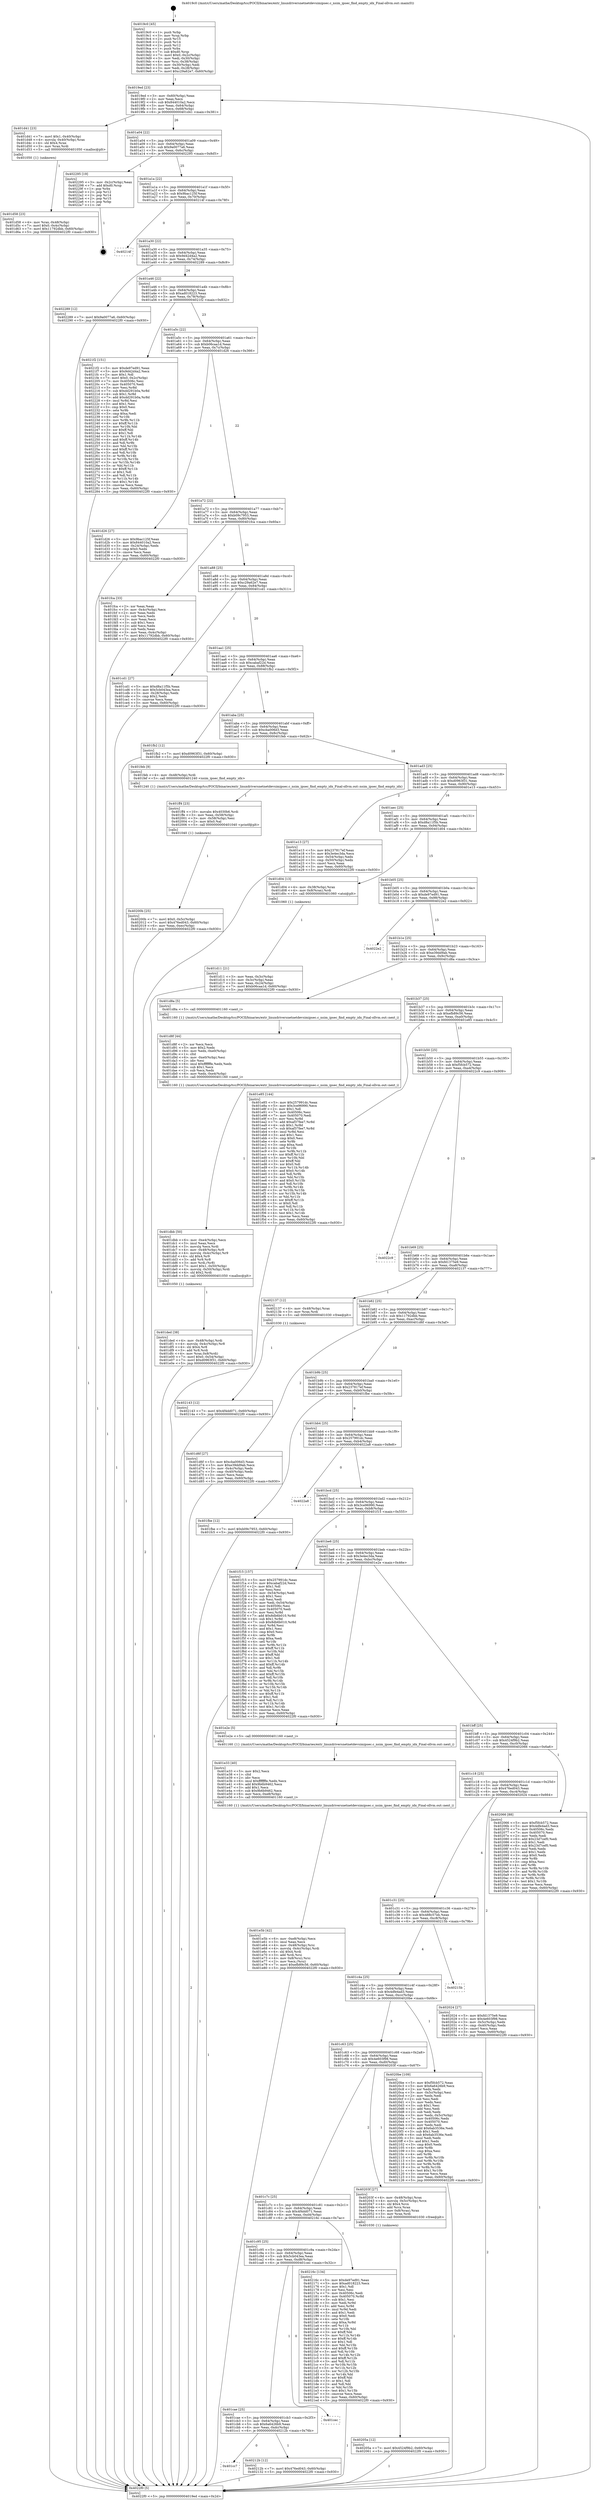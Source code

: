 digraph "0x4019c0" {
  label = "0x4019c0 (/mnt/c/Users/mathe/Desktop/tcc/POCII/binaries/extr_linuxdriversnetnetdevsimipsec.c_nsim_ipsec_find_empty_idx_Final-ollvm.out::main(0))"
  labelloc = "t"
  node[shape=record]

  Entry [label="",width=0.3,height=0.3,shape=circle,fillcolor=black,style=filled]
  "0x4019ed" [label="{
     0x4019ed [23]\l
     | [instrs]\l
     &nbsp;&nbsp;0x4019ed \<+3\>: mov -0x60(%rbp),%eax\l
     &nbsp;&nbsp;0x4019f0 \<+2\>: mov %eax,%ecx\l
     &nbsp;&nbsp;0x4019f2 \<+6\>: sub $0x844010a2,%ecx\l
     &nbsp;&nbsp;0x4019f8 \<+3\>: mov %eax,-0x64(%rbp)\l
     &nbsp;&nbsp;0x4019fb \<+3\>: mov %ecx,-0x68(%rbp)\l
     &nbsp;&nbsp;0x4019fe \<+6\>: je 0000000000401d41 \<main+0x381\>\l
  }"]
  "0x401d41" [label="{
     0x401d41 [23]\l
     | [instrs]\l
     &nbsp;&nbsp;0x401d41 \<+7\>: movl $0x1,-0x40(%rbp)\l
     &nbsp;&nbsp;0x401d48 \<+4\>: movslq -0x40(%rbp),%rax\l
     &nbsp;&nbsp;0x401d4c \<+4\>: shl $0x4,%rax\l
     &nbsp;&nbsp;0x401d50 \<+3\>: mov %rax,%rdi\l
     &nbsp;&nbsp;0x401d53 \<+5\>: call 0000000000401050 \<malloc@plt\>\l
     | [calls]\l
     &nbsp;&nbsp;0x401050 \{1\} (unknown)\l
  }"]
  "0x401a04" [label="{
     0x401a04 [22]\l
     | [instrs]\l
     &nbsp;&nbsp;0x401a04 \<+5\>: jmp 0000000000401a09 \<main+0x49\>\l
     &nbsp;&nbsp;0x401a09 \<+3\>: mov -0x64(%rbp),%eax\l
     &nbsp;&nbsp;0x401a0c \<+5\>: sub $0x9a0077a6,%eax\l
     &nbsp;&nbsp;0x401a11 \<+3\>: mov %eax,-0x6c(%rbp)\l
     &nbsp;&nbsp;0x401a14 \<+6\>: je 0000000000402295 \<main+0x8d5\>\l
  }"]
  Exit [label="",width=0.3,height=0.3,shape=circle,fillcolor=black,style=filled,peripheries=2]
  "0x402295" [label="{
     0x402295 [19]\l
     | [instrs]\l
     &nbsp;&nbsp;0x402295 \<+3\>: mov -0x2c(%rbp),%eax\l
     &nbsp;&nbsp;0x402298 \<+7\>: add $0xd0,%rsp\l
     &nbsp;&nbsp;0x40229f \<+1\>: pop %rbx\l
     &nbsp;&nbsp;0x4022a0 \<+2\>: pop %r12\l
     &nbsp;&nbsp;0x4022a2 \<+2\>: pop %r14\l
     &nbsp;&nbsp;0x4022a4 \<+2\>: pop %r15\l
     &nbsp;&nbsp;0x4022a6 \<+1\>: pop %rbp\l
     &nbsp;&nbsp;0x4022a7 \<+1\>: ret\l
  }"]
  "0x401a1a" [label="{
     0x401a1a [22]\l
     | [instrs]\l
     &nbsp;&nbsp;0x401a1a \<+5\>: jmp 0000000000401a1f \<main+0x5f\>\l
     &nbsp;&nbsp;0x401a1f \<+3\>: mov -0x64(%rbp),%eax\l
     &nbsp;&nbsp;0x401a22 \<+5\>: sub $0x9bac125f,%eax\l
     &nbsp;&nbsp;0x401a27 \<+3\>: mov %eax,-0x70(%rbp)\l
     &nbsp;&nbsp;0x401a2a \<+6\>: je 000000000040214f \<main+0x78f\>\l
  }"]
  "0x402143" [label="{
     0x402143 [12]\l
     | [instrs]\l
     &nbsp;&nbsp;0x402143 \<+7\>: movl $0x4f4dd071,-0x60(%rbp)\l
     &nbsp;&nbsp;0x40214a \<+5\>: jmp 00000000004022f0 \<main+0x930\>\l
  }"]
  "0x40214f" [label="{
     0x40214f\l
  }", style=dashed]
  "0x401a30" [label="{
     0x401a30 [22]\l
     | [instrs]\l
     &nbsp;&nbsp;0x401a30 \<+5\>: jmp 0000000000401a35 \<main+0x75\>\l
     &nbsp;&nbsp;0x401a35 \<+3\>: mov -0x64(%rbp),%eax\l
     &nbsp;&nbsp;0x401a38 \<+5\>: sub $0x9d42d4a2,%eax\l
     &nbsp;&nbsp;0x401a3d \<+3\>: mov %eax,-0x74(%rbp)\l
     &nbsp;&nbsp;0x401a40 \<+6\>: je 0000000000402289 \<main+0x8c9\>\l
  }"]
  "0x401cc7" [label="{
     0x401cc7\l
  }", style=dashed]
  "0x402289" [label="{
     0x402289 [12]\l
     | [instrs]\l
     &nbsp;&nbsp;0x402289 \<+7\>: movl $0x9a0077a6,-0x60(%rbp)\l
     &nbsp;&nbsp;0x402290 \<+5\>: jmp 00000000004022f0 \<main+0x930\>\l
  }"]
  "0x401a46" [label="{
     0x401a46 [22]\l
     | [instrs]\l
     &nbsp;&nbsp;0x401a46 \<+5\>: jmp 0000000000401a4b \<main+0x8b\>\l
     &nbsp;&nbsp;0x401a4b \<+3\>: mov -0x64(%rbp),%eax\l
     &nbsp;&nbsp;0x401a4e \<+5\>: sub $0xad018223,%eax\l
     &nbsp;&nbsp;0x401a53 \<+3\>: mov %eax,-0x78(%rbp)\l
     &nbsp;&nbsp;0x401a56 \<+6\>: je 00000000004021f2 \<main+0x832\>\l
  }"]
  "0x40212b" [label="{
     0x40212b [12]\l
     | [instrs]\l
     &nbsp;&nbsp;0x40212b \<+7\>: movl $0x476ed043,-0x60(%rbp)\l
     &nbsp;&nbsp;0x402132 \<+5\>: jmp 00000000004022f0 \<main+0x930\>\l
  }"]
  "0x4021f2" [label="{
     0x4021f2 [151]\l
     | [instrs]\l
     &nbsp;&nbsp;0x4021f2 \<+5\>: mov $0xde97ed91,%eax\l
     &nbsp;&nbsp;0x4021f7 \<+5\>: mov $0x9d42d4a2,%ecx\l
     &nbsp;&nbsp;0x4021fc \<+2\>: mov $0x1,%dl\l
     &nbsp;&nbsp;0x4021fe \<+7\>: movl $0x0,-0x2c(%rbp)\l
     &nbsp;&nbsp;0x402205 \<+7\>: mov 0x40506c,%esi\l
     &nbsp;&nbsp;0x40220c \<+7\>: mov 0x405070,%edi\l
     &nbsp;&nbsp;0x402213 \<+3\>: mov %esi,%r8d\l
     &nbsp;&nbsp;0x402216 \<+7\>: sub $0xdd291b0a,%r8d\l
     &nbsp;&nbsp;0x40221d \<+4\>: sub $0x1,%r8d\l
     &nbsp;&nbsp;0x402221 \<+7\>: add $0xdd291b0a,%r8d\l
     &nbsp;&nbsp;0x402228 \<+4\>: imul %r8d,%esi\l
     &nbsp;&nbsp;0x40222c \<+3\>: and $0x1,%esi\l
     &nbsp;&nbsp;0x40222f \<+3\>: cmp $0x0,%esi\l
     &nbsp;&nbsp;0x402232 \<+4\>: sete %r9b\l
     &nbsp;&nbsp;0x402236 \<+3\>: cmp $0xa,%edi\l
     &nbsp;&nbsp;0x402239 \<+4\>: setl %r10b\l
     &nbsp;&nbsp;0x40223d \<+3\>: mov %r9b,%r11b\l
     &nbsp;&nbsp;0x402240 \<+4\>: xor $0xff,%r11b\l
     &nbsp;&nbsp;0x402244 \<+3\>: mov %r10b,%bl\l
     &nbsp;&nbsp;0x402247 \<+3\>: xor $0xff,%bl\l
     &nbsp;&nbsp;0x40224a \<+3\>: xor $0x1,%dl\l
     &nbsp;&nbsp;0x40224d \<+3\>: mov %r11b,%r14b\l
     &nbsp;&nbsp;0x402250 \<+4\>: and $0xff,%r14b\l
     &nbsp;&nbsp;0x402254 \<+3\>: and %dl,%r9b\l
     &nbsp;&nbsp;0x402257 \<+3\>: mov %bl,%r15b\l
     &nbsp;&nbsp;0x40225a \<+4\>: and $0xff,%r15b\l
     &nbsp;&nbsp;0x40225e \<+3\>: and %dl,%r10b\l
     &nbsp;&nbsp;0x402261 \<+3\>: or %r9b,%r14b\l
     &nbsp;&nbsp;0x402264 \<+3\>: or %r10b,%r15b\l
     &nbsp;&nbsp;0x402267 \<+3\>: xor %r15b,%r14b\l
     &nbsp;&nbsp;0x40226a \<+3\>: or %bl,%r11b\l
     &nbsp;&nbsp;0x40226d \<+4\>: xor $0xff,%r11b\l
     &nbsp;&nbsp;0x402271 \<+3\>: or $0x1,%dl\l
     &nbsp;&nbsp;0x402274 \<+3\>: and %dl,%r11b\l
     &nbsp;&nbsp;0x402277 \<+3\>: or %r11b,%r14b\l
     &nbsp;&nbsp;0x40227a \<+4\>: test $0x1,%r14b\l
     &nbsp;&nbsp;0x40227e \<+3\>: cmovne %ecx,%eax\l
     &nbsp;&nbsp;0x402281 \<+3\>: mov %eax,-0x60(%rbp)\l
     &nbsp;&nbsp;0x402284 \<+5\>: jmp 00000000004022f0 \<main+0x930\>\l
  }"]
  "0x401a5c" [label="{
     0x401a5c [22]\l
     | [instrs]\l
     &nbsp;&nbsp;0x401a5c \<+5\>: jmp 0000000000401a61 \<main+0xa1\>\l
     &nbsp;&nbsp;0x401a61 \<+3\>: mov -0x64(%rbp),%eax\l
     &nbsp;&nbsp;0x401a64 \<+5\>: sub $0xb06caa1d,%eax\l
     &nbsp;&nbsp;0x401a69 \<+3\>: mov %eax,-0x7c(%rbp)\l
     &nbsp;&nbsp;0x401a6c \<+6\>: je 0000000000401d26 \<main+0x366\>\l
  }"]
  "0x401cae" [label="{
     0x401cae [25]\l
     | [instrs]\l
     &nbsp;&nbsp;0x401cae \<+5\>: jmp 0000000000401cb3 \<main+0x2f3\>\l
     &nbsp;&nbsp;0x401cb3 \<+3\>: mov -0x64(%rbp),%eax\l
     &nbsp;&nbsp;0x401cb6 \<+5\>: sub $0x6a6426b9,%eax\l
     &nbsp;&nbsp;0x401cbb \<+6\>: mov %eax,-0xdc(%rbp)\l
     &nbsp;&nbsp;0x401cc1 \<+6\>: je 000000000040212b \<main+0x76b\>\l
  }"]
  "0x401d26" [label="{
     0x401d26 [27]\l
     | [instrs]\l
     &nbsp;&nbsp;0x401d26 \<+5\>: mov $0x9bac125f,%eax\l
     &nbsp;&nbsp;0x401d2b \<+5\>: mov $0x844010a2,%ecx\l
     &nbsp;&nbsp;0x401d30 \<+3\>: mov -0x24(%rbp),%edx\l
     &nbsp;&nbsp;0x401d33 \<+3\>: cmp $0x0,%edx\l
     &nbsp;&nbsp;0x401d36 \<+3\>: cmove %ecx,%eax\l
     &nbsp;&nbsp;0x401d39 \<+3\>: mov %eax,-0x60(%rbp)\l
     &nbsp;&nbsp;0x401d3c \<+5\>: jmp 00000000004022f0 \<main+0x930\>\l
  }"]
  "0x401a72" [label="{
     0x401a72 [22]\l
     | [instrs]\l
     &nbsp;&nbsp;0x401a72 \<+5\>: jmp 0000000000401a77 \<main+0xb7\>\l
     &nbsp;&nbsp;0x401a77 \<+3\>: mov -0x64(%rbp),%eax\l
     &nbsp;&nbsp;0x401a7a \<+5\>: sub $0xb09c7953,%eax\l
     &nbsp;&nbsp;0x401a7f \<+3\>: mov %eax,-0x80(%rbp)\l
     &nbsp;&nbsp;0x401a82 \<+6\>: je 0000000000401fca \<main+0x60a\>\l
  }"]
  "0x401cec" [label="{
     0x401cec\l
  }", style=dashed]
  "0x401fca" [label="{
     0x401fca [33]\l
     | [instrs]\l
     &nbsp;&nbsp;0x401fca \<+2\>: xor %eax,%eax\l
     &nbsp;&nbsp;0x401fcc \<+3\>: mov -0x4c(%rbp),%ecx\l
     &nbsp;&nbsp;0x401fcf \<+2\>: mov %eax,%edx\l
     &nbsp;&nbsp;0x401fd1 \<+2\>: sub %ecx,%edx\l
     &nbsp;&nbsp;0x401fd3 \<+2\>: mov %eax,%ecx\l
     &nbsp;&nbsp;0x401fd5 \<+3\>: sub $0x1,%ecx\l
     &nbsp;&nbsp;0x401fd8 \<+2\>: add %ecx,%edx\l
     &nbsp;&nbsp;0x401fda \<+2\>: sub %edx,%eax\l
     &nbsp;&nbsp;0x401fdc \<+3\>: mov %eax,-0x4c(%rbp)\l
     &nbsp;&nbsp;0x401fdf \<+7\>: movl $0x11792dbb,-0x60(%rbp)\l
     &nbsp;&nbsp;0x401fe6 \<+5\>: jmp 00000000004022f0 \<main+0x930\>\l
  }"]
  "0x401a88" [label="{
     0x401a88 [25]\l
     | [instrs]\l
     &nbsp;&nbsp;0x401a88 \<+5\>: jmp 0000000000401a8d \<main+0xcd\>\l
     &nbsp;&nbsp;0x401a8d \<+3\>: mov -0x64(%rbp),%eax\l
     &nbsp;&nbsp;0x401a90 \<+5\>: sub $0xc29a62e7,%eax\l
     &nbsp;&nbsp;0x401a95 \<+6\>: mov %eax,-0x84(%rbp)\l
     &nbsp;&nbsp;0x401a9b \<+6\>: je 0000000000401cd1 \<main+0x311\>\l
  }"]
  "0x401c95" [label="{
     0x401c95 [25]\l
     | [instrs]\l
     &nbsp;&nbsp;0x401c95 \<+5\>: jmp 0000000000401c9a \<main+0x2da\>\l
     &nbsp;&nbsp;0x401c9a \<+3\>: mov -0x64(%rbp),%eax\l
     &nbsp;&nbsp;0x401c9d \<+5\>: sub $0x5cb043ea,%eax\l
     &nbsp;&nbsp;0x401ca2 \<+6\>: mov %eax,-0xd8(%rbp)\l
     &nbsp;&nbsp;0x401ca8 \<+6\>: je 0000000000401cec \<main+0x32c\>\l
  }"]
  "0x401cd1" [label="{
     0x401cd1 [27]\l
     | [instrs]\l
     &nbsp;&nbsp;0x401cd1 \<+5\>: mov $0xd8a11f5b,%eax\l
     &nbsp;&nbsp;0x401cd6 \<+5\>: mov $0x5cb043ea,%ecx\l
     &nbsp;&nbsp;0x401cdb \<+3\>: mov -0x28(%rbp),%edx\l
     &nbsp;&nbsp;0x401cde \<+3\>: cmp $0x2,%edx\l
     &nbsp;&nbsp;0x401ce1 \<+3\>: cmovne %ecx,%eax\l
     &nbsp;&nbsp;0x401ce4 \<+3\>: mov %eax,-0x60(%rbp)\l
     &nbsp;&nbsp;0x401ce7 \<+5\>: jmp 00000000004022f0 \<main+0x930\>\l
  }"]
  "0x401aa1" [label="{
     0x401aa1 [25]\l
     | [instrs]\l
     &nbsp;&nbsp;0x401aa1 \<+5\>: jmp 0000000000401aa6 \<main+0xe6\>\l
     &nbsp;&nbsp;0x401aa6 \<+3\>: mov -0x64(%rbp),%eax\l
     &nbsp;&nbsp;0x401aa9 \<+5\>: sub $0xcabaf22d,%eax\l
     &nbsp;&nbsp;0x401aae \<+6\>: mov %eax,-0x88(%rbp)\l
     &nbsp;&nbsp;0x401ab4 \<+6\>: je 0000000000401fb2 \<main+0x5f2\>\l
  }"]
  "0x4022f0" [label="{
     0x4022f0 [5]\l
     | [instrs]\l
     &nbsp;&nbsp;0x4022f0 \<+5\>: jmp 00000000004019ed \<main+0x2d\>\l
  }"]
  "0x4019c0" [label="{
     0x4019c0 [45]\l
     | [instrs]\l
     &nbsp;&nbsp;0x4019c0 \<+1\>: push %rbp\l
     &nbsp;&nbsp;0x4019c1 \<+3\>: mov %rsp,%rbp\l
     &nbsp;&nbsp;0x4019c4 \<+2\>: push %r15\l
     &nbsp;&nbsp;0x4019c6 \<+2\>: push %r14\l
     &nbsp;&nbsp;0x4019c8 \<+2\>: push %r12\l
     &nbsp;&nbsp;0x4019ca \<+1\>: push %rbx\l
     &nbsp;&nbsp;0x4019cb \<+7\>: sub $0xd0,%rsp\l
     &nbsp;&nbsp;0x4019d2 \<+7\>: movl $0x0,-0x2c(%rbp)\l
     &nbsp;&nbsp;0x4019d9 \<+3\>: mov %edi,-0x30(%rbp)\l
     &nbsp;&nbsp;0x4019dc \<+4\>: mov %rsi,-0x38(%rbp)\l
     &nbsp;&nbsp;0x4019e0 \<+3\>: mov -0x30(%rbp),%edi\l
     &nbsp;&nbsp;0x4019e3 \<+3\>: mov %edi,-0x28(%rbp)\l
     &nbsp;&nbsp;0x4019e6 \<+7\>: movl $0xc29a62e7,-0x60(%rbp)\l
  }"]
  "0x40216c" [label="{
     0x40216c [134]\l
     | [instrs]\l
     &nbsp;&nbsp;0x40216c \<+5\>: mov $0xde97ed91,%eax\l
     &nbsp;&nbsp;0x402171 \<+5\>: mov $0xad018223,%ecx\l
     &nbsp;&nbsp;0x402176 \<+2\>: mov $0x1,%dl\l
     &nbsp;&nbsp;0x402178 \<+2\>: xor %esi,%esi\l
     &nbsp;&nbsp;0x40217a \<+7\>: mov 0x40506c,%edi\l
     &nbsp;&nbsp;0x402181 \<+8\>: mov 0x405070,%r8d\l
     &nbsp;&nbsp;0x402189 \<+3\>: sub $0x1,%esi\l
     &nbsp;&nbsp;0x40218c \<+3\>: mov %edi,%r9d\l
     &nbsp;&nbsp;0x40218f \<+3\>: add %esi,%r9d\l
     &nbsp;&nbsp;0x402192 \<+4\>: imul %r9d,%edi\l
     &nbsp;&nbsp;0x402196 \<+3\>: and $0x1,%edi\l
     &nbsp;&nbsp;0x402199 \<+3\>: cmp $0x0,%edi\l
     &nbsp;&nbsp;0x40219c \<+4\>: sete %r10b\l
     &nbsp;&nbsp;0x4021a0 \<+4\>: cmp $0xa,%r8d\l
     &nbsp;&nbsp;0x4021a4 \<+4\>: setl %r11b\l
     &nbsp;&nbsp;0x4021a8 \<+3\>: mov %r10b,%bl\l
     &nbsp;&nbsp;0x4021ab \<+3\>: xor $0xff,%bl\l
     &nbsp;&nbsp;0x4021ae \<+3\>: mov %r11b,%r14b\l
     &nbsp;&nbsp;0x4021b1 \<+4\>: xor $0xff,%r14b\l
     &nbsp;&nbsp;0x4021b5 \<+3\>: xor $0x1,%dl\l
     &nbsp;&nbsp;0x4021b8 \<+3\>: mov %bl,%r15b\l
     &nbsp;&nbsp;0x4021bb \<+4\>: and $0xff,%r15b\l
     &nbsp;&nbsp;0x4021bf \<+3\>: and %dl,%r10b\l
     &nbsp;&nbsp;0x4021c2 \<+3\>: mov %r14b,%r12b\l
     &nbsp;&nbsp;0x4021c5 \<+4\>: and $0xff,%r12b\l
     &nbsp;&nbsp;0x4021c9 \<+3\>: and %dl,%r11b\l
     &nbsp;&nbsp;0x4021cc \<+3\>: or %r10b,%r15b\l
     &nbsp;&nbsp;0x4021cf \<+3\>: or %r11b,%r12b\l
     &nbsp;&nbsp;0x4021d2 \<+3\>: xor %r12b,%r15b\l
     &nbsp;&nbsp;0x4021d5 \<+3\>: or %r14b,%bl\l
     &nbsp;&nbsp;0x4021d8 \<+3\>: xor $0xff,%bl\l
     &nbsp;&nbsp;0x4021db \<+3\>: or $0x1,%dl\l
     &nbsp;&nbsp;0x4021de \<+2\>: and %dl,%bl\l
     &nbsp;&nbsp;0x4021e0 \<+3\>: or %bl,%r15b\l
     &nbsp;&nbsp;0x4021e3 \<+4\>: test $0x1,%r15b\l
     &nbsp;&nbsp;0x4021e7 \<+3\>: cmovne %ecx,%eax\l
     &nbsp;&nbsp;0x4021ea \<+3\>: mov %eax,-0x60(%rbp)\l
     &nbsp;&nbsp;0x4021ed \<+5\>: jmp 00000000004022f0 \<main+0x930\>\l
  }"]
  "0x401fb2" [label="{
     0x401fb2 [12]\l
     | [instrs]\l
     &nbsp;&nbsp;0x401fb2 \<+7\>: movl $0xd0963f31,-0x60(%rbp)\l
     &nbsp;&nbsp;0x401fb9 \<+5\>: jmp 00000000004022f0 \<main+0x930\>\l
  }"]
  "0x401aba" [label="{
     0x401aba [25]\l
     | [instrs]\l
     &nbsp;&nbsp;0x401aba \<+5\>: jmp 0000000000401abf \<main+0xff\>\l
     &nbsp;&nbsp;0x401abf \<+3\>: mov -0x64(%rbp),%eax\l
     &nbsp;&nbsp;0x401ac2 \<+5\>: sub $0xcba006d3,%eax\l
     &nbsp;&nbsp;0x401ac7 \<+6\>: mov %eax,-0x8c(%rbp)\l
     &nbsp;&nbsp;0x401acd \<+6\>: je 0000000000401feb \<main+0x62b\>\l
  }"]
  "0x40205a" [label="{
     0x40205a [12]\l
     | [instrs]\l
     &nbsp;&nbsp;0x40205a \<+7\>: movl $0x4524f9b2,-0x60(%rbp)\l
     &nbsp;&nbsp;0x402061 \<+5\>: jmp 00000000004022f0 \<main+0x930\>\l
  }"]
  "0x401feb" [label="{
     0x401feb [9]\l
     | [instrs]\l
     &nbsp;&nbsp;0x401feb \<+4\>: mov -0x48(%rbp),%rdi\l
     &nbsp;&nbsp;0x401fef \<+5\>: call 0000000000401240 \<nsim_ipsec_find_empty_idx\>\l
     | [calls]\l
     &nbsp;&nbsp;0x401240 \{1\} (/mnt/c/Users/mathe/Desktop/tcc/POCII/binaries/extr_linuxdriversnetnetdevsimipsec.c_nsim_ipsec_find_empty_idx_Final-ollvm.out::nsim_ipsec_find_empty_idx)\l
  }"]
  "0x401ad3" [label="{
     0x401ad3 [25]\l
     | [instrs]\l
     &nbsp;&nbsp;0x401ad3 \<+5\>: jmp 0000000000401ad8 \<main+0x118\>\l
     &nbsp;&nbsp;0x401ad8 \<+3\>: mov -0x64(%rbp),%eax\l
     &nbsp;&nbsp;0x401adb \<+5\>: sub $0xd0963f31,%eax\l
     &nbsp;&nbsp;0x401ae0 \<+6\>: mov %eax,-0x90(%rbp)\l
     &nbsp;&nbsp;0x401ae6 \<+6\>: je 0000000000401e13 \<main+0x453\>\l
  }"]
  "0x401c7c" [label="{
     0x401c7c [25]\l
     | [instrs]\l
     &nbsp;&nbsp;0x401c7c \<+5\>: jmp 0000000000401c81 \<main+0x2c1\>\l
     &nbsp;&nbsp;0x401c81 \<+3\>: mov -0x64(%rbp),%eax\l
     &nbsp;&nbsp;0x401c84 \<+5\>: sub $0x4f4dd071,%eax\l
     &nbsp;&nbsp;0x401c89 \<+6\>: mov %eax,-0xd4(%rbp)\l
     &nbsp;&nbsp;0x401c8f \<+6\>: je 000000000040216c \<main+0x7ac\>\l
  }"]
  "0x401e13" [label="{
     0x401e13 [27]\l
     | [instrs]\l
     &nbsp;&nbsp;0x401e13 \<+5\>: mov $0x237817ef,%eax\l
     &nbsp;&nbsp;0x401e18 \<+5\>: mov $0x3e4ec3da,%ecx\l
     &nbsp;&nbsp;0x401e1d \<+3\>: mov -0x54(%rbp),%edx\l
     &nbsp;&nbsp;0x401e20 \<+3\>: cmp -0x50(%rbp),%edx\l
     &nbsp;&nbsp;0x401e23 \<+3\>: cmovl %ecx,%eax\l
     &nbsp;&nbsp;0x401e26 \<+3\>: mov %eax,-0x60(%rbp)\l
     &nbsp;&nbsp;0x401e29 \<+5\>: jmp 00000000004022f0 \<main+0x930\>\l
  }"]
  "0x401aec" [label="{
     0x401aec [25]\l
     | [instrs]\l
     &nbsp;&nbsp;0x401aec \<+5\>: jmp 0000000000401af1 \<main+0x131\>\l
     &nbsp;&nbsp;0x401af1 \<+3\>: mov -0x64(%rbp),%eax\l
     &nbsp;&nbsp;0x401af4 \<+5\>: sub $0xd8a11f5b,%eax\l
     &nbsp;&nbsp;0x401af9 \<+6\>: mov %eax,-0x94(%rbp)\l
     &nbsp;&nbsp;0x401aff \<+6\>: je 0000000000401d04 \<main+0x344\>\l
  }"]
  "0x40203f" [label="{
     0x40203f [27]\l
     | [instrs]\l
     &nbsp;&nbsp;0x40203f \<+4\>: mov -0x48(%rbp),%rax\l
     &nbsp;&nbsp;0x402043 \<+4\>: movslq -0x5c(%rbp),%rcx\l
     &nbsp;&nbsp;0x402047 \<+4\>: shl $0x4,%rcx\l
     &nbsp;&nbsp;0x40204b \<+3\>: add %rcx,%rax\l
     &nbsp;&nbsp;0x40204e \<+4\>: mov 0x8(%rax),%rax\l
     &nbsp;&nbsp;0x402052 \<+3\>: mov %rax,%rdi\l
     &nbsp;&nbsp;0x402055 \<+5\>: call 0000000000401030 \<free@plt\>\l
     | [calls]\l
     &nbsp;&nbsp;0x401030 \{1\} (unknown)\l
  }"]
  "0x401d04" [label="{
     0x401d04 [13]\l
     | [instrs]\l
     &nbsp;&nbsp;0x401d04 \<+4\>: mov -0x38(%rbp),%rax\l
     &nbsp;&nbsp;0x401d08 \<+4\>: mov 0x8(%rax),%rdi\l
     &nbsp;&nbsp;0x401d0c \<+5\>: call 0000000000401060 \<atoi@plt\>\l
     | [calls]\l
     &nbsp;&nbsp;0x401060 \{1\} (unknown)\l
  }"]
  "0x401b05" [label="{
     0x401b05 [25]\l
     | [instrs]\l
     &nbsp;&nbsp;0x401b05 \<+5\>: jmp 0000000000401b0a \<main+0x14a\>\l
     &nbsp;&nbsp;0x401b0a \<+3\>: mov -0x64(%rbp),%eax\l
     &nbsp;&nbsp;0x401b0d \<+5\>: sub $0xde97ed91,%eax\l
     &nbsp;&nbsp;0x401b12 \<+6\>: mov %eax,-0x98(%rbp)\l
     &nbsp;&nbsp;0x401b18 \<+6\>: je 00000000004022e2 \<main+0x922\>\l
  }"]
  "0x401d11" [label="{
     0x401d11 [21]\l
     | [instrs]\l
     &nbsp;&nbsp;0x401d11 \<+3\>: mov %eax,-0x3c(%rbp)\l
     &nbsp;&nbsp;0x401d14 \<+3\>: mov -0x3c(%rbp),%eax\l
     &nbsp;&nbsp;0x401d17 \<+3\>: mov %eax,-0x24(%rbp)\l
     &nbsp;&nbsp;0x401d1a \<+7\>: movl $0xb06caa1d,-0x60(%rbp)\l
     &nbsp;&nbsp;0x401d21 \<+5\>: jmp 00000000004022f0 \<main+0x930\>\l
  }"]
  "0x401d58" [label="{
     0x401d58 [23]\l
     | [instrs]\l
     &nbsp;&nbsp;0x401d58 \<+4\>: mov %rax,-0x48(%rbp)\l
     &nbsp;&nbsp;0x401d5c \<+7\>: movl $0x0,-0x4c(%rbp)\l
     &nbsp;&nbsp;0x401d63 \<+7\>: movl $0x11792dbb,-0x60(%rbp)\l
     &nbsp;&nbsp;0x401d6a \<+5\>: jmp 00000000004022f0 \<main+0x930\>\l
  }"]
  "0x401c63" [label="{
     0x401c63 [25]\l
     | [instrs]\l
     &nbsp;&nbsp;0x401c63 \<+5\>: jmp 0000000000401c68 \<main+0x2a8\>\l
     &nbsp;&nbsp;0x401c68 \<+3\>: mov -0x64(%rbp),%eax\l
     &nbsp;&nbsp;0x401c6b \<+5\>: sub $0x4e603f98,%eax\l
     &nbsp;&nbsp;0x401c70 \<+6\>: mov %eax,-0xd0(%rbp)\l
     &nbsp;&nbsp;0x401c76 \<+6\>: je 000000000040203f \<main+0x67f\>\l
  }"]
  "0x4022e2" [label="{
     0x4022e2\l
  }", style=dashed]
  "0x401b1e" [label="{
     0x401b1e [25]\l
     | [instrs]\l
     &nbsp;&nbsp;0x401b1e \<+5\>: jmp 0000000000401b23 \<main+0x163\>\l
     &nbsp;&nbsp;0x401b23 \<+3\>: mov -0x64(%rbp),%eax\l
     &nbsp;&nbsp;0x401b26 \<+5\>: sub $0xe39dd9ab,%eax\l
     &nbsp;&nbsp;0x401b2b \<+6\>: mov %eax,-0x9c(%rbp)\l
     &nbsp;&nbsp;0x401b31 \<+6\>: je 0000000000401d8a \<main+0x3ca\>\l
  }"]
  "0x4020be" [label="{
     0x4020be [109]\l
     | [instrs]\l
     &nbsp;&nbsp;0x4020be \<+5\>: mov $0xf5fcb572,%eax\l
     &nbsp;&nbsp;0x4020c3 \<+5\>: mov $0x6a6426b9,%ecx\l
     &nbsp;&nbsp;0x4020c8 \<+2\>: xor %edx,%edx\l
     &nbsp;&nbsp;0x4020ca \<+3\>: mov -0x5c(%rbp),%esi\l
     &nbsp;&nbsp;0x4020cd \<+2\>: mov %edx,%edi\l
     &nbsp;&nbsp;0x4020cf \<+2\>: sub %esi,%edi\l
     &nbsp;&nbsp;0x4020d1 \<+2\>: mov %edx,%esi\l
     &nbsp;&nbsp;0x4020d3 \<+3\>: sub $0x1,%esi\l
     &nbsp;&nbsp;0x4020d6 \<+2\>: add %esi,%edi\l
     &nbsp;&nbsp;0x4020d8 \<+2\>: sub %edi,%edx\l
     &nbsp;&nbsp;0x4020da \<+3\>: mov %edx,-0x5c(%rbp)\l
     &nbsp;&nbsp;0x4020dd \<+7\>: mov 0x40506c,%edx\l
     &nbsp;&nbsp;0x4020e4 \<+7\>: mov 0x405070,%esi\l
     &nbsp;&nbsp;0x4020eb \<+2\>: mov %edx,%edi\l
     &nbsp;&nbsp;0x4020ed \<+6\>: add $0x6ab3536e,%edi\l
     &nbsp;&nbsp;0x4020f3 \<+3\>: sub $0x1,%edi\l
     &nbsp;&nbsp;0x4020f6 \<+6\>: sub $0x6ab3536e,%edi\l
     &nbsp;&nbsp;0x4020fc \<+3\>: imul %edi,%edx\l
     &nbsp;&nbsp;0x4020ff \<+3\>: and $0x1,%edx\l
     &nbsp;&nbsp;0x402102 \<+3\>: cmp $0x0,%edx\l
     &nbsp;&nbsp;0x402105 \<+4\>: sete %r8b\l
     &nbsp;&nbsp;0x402109 \<+3\>: cmp $0xa,%esi\l
     &nbsp;&nbsp;0x40210c \<+4\>: setl %r9b\l
     &nbsp;&nbsp;0x402110 \<+3\>: mov %r8b,%r10b\l
     &nbsp;&nbsp;0x402113 \<+3\>: and %r9b,%r10b\l
     &nbsp;&nbsp;0x402116 \<+3\>: xor %r9b,%r8b\l
     &nbsp;&nbsp;0x402119 \<+3\>: or %r8b,%r10b\l
     &nbsp;&nbsp;0x40211c \<+4\>: test $0x1,%r10b\l
     &nbsp;&nbsp;0x402120 \<+3\>: cmovne %ecx,%eax\l
     &nbsp;&nbsp;0x402123 \<+3\>: mov %eax,-0x60(%rbp)\l
     &nbsp;&nbsp;0x402126 \<+5\>: jmp 00000000004022f0 \<main+0x930\>\l
  }"]
  "0x401d8a" [label="{
     0x401d8a [5]\l
     | [instrs]\l
     &nbsp;&nbsp;0x401d8a \<+5\>: call 0000000000401160 \<next_i\>\l
     | [calls]\l
     &nbsp;&nbsp;0x401160 \{1\} (/mnt/c/Users/mathe/Desktop/tcc/POCII/binaries/extr_linuxdriversnetnetdevsimipsec.c_nsim_ipsec_find_empty_idx_Final-ollvm.out::next_i)\l
  }"]
  "0x401b37" [label="{
     0x401b37 [25]\l
     | [instrs]\l
     &nbsp;&nbsp;0x401b37 \<+5\>: jmp 0000000000401b3c \<main+0x17c\>\l
     &nbsp;&nbsp;0x401b3c \<+3\>: mov -0x64(%rbp),%eax\l
     &nbsp;&nbsp;0x401b3f \<+5\>: sub $0xefb89c56,%eax\l
     &nbsp;&nbsp;0x401b44 \<+6\>: mov %eax,-0xa0(%rbp)\l
     &nbsp;&nbsp;0x401b4a \<+6\>: je 0000000000401e85 \<main+0x4c5\>\l
  }"]
  "0x401c4a" [label="{
     0x401c4a [25]\l
     | [instrs]\l
     &nbsp;&nbsp;0x401c4a \<+5\>: jmp 0000000000401c4f \<main+0x28f\>\l
     &nbsp;&nbsp;0x401c4f \<+3\>: mov -0x64(%rbp),%eax\l
     &nbsp;&nbsp;0x401c52 \<+5\>: sub $0x4dfe4ad3,%eax\l
     &nbsp;&nbsp;0x401c57 \<+6\>: mov %eax,-0xcc(%rbp)\l
     &nbsp;&nbsp;0x401c5d \<+6\>: je 00000000004020be \<main+0x6fe\>\l
  }"]
  "0x401e85" [label="{
     0x401e85 [144]\l
     | [instrs]\l
     &nbsp;&nbsp;0x401e85 \<+5\>: mov $0x257991dc,%eax\l
     &nbsp;&nbsp;0x401e8a \<+5\>: mov $0x3ce96990,%ecx\l
     &nbsp;&nbsp;0x401e8f \<+2\>: mov $0x1,%dl\l
     &nbsp;&nbsp;0x401e91 \<+7\>: mov 0x40506c,%esi\l
     &nbsp;&nbsp;0x401e98 \<+7\>: mov 0x405070,%edi\l
     &nbsp;&nbsp;0x401e9f \<+3\>: mov %esi,%r8d\l
     &nbsp;&nbsp;0x401ea2 \<+7\>: add $0xaf37fee7,%r8d\l
     &nbsp;&nbsp;0x401ea9 \<+4\>: sub $0x1,%r8d\l
     &nbsp;&nbsp;0x401ead \<+7\>: sub $0xaf37fee7,%r8d\l
     &nbsp;&nbsp;0x401eb4 \<+4\>: imul %r8d,%esi\l
     &nbsp;&nbsp;0x401eb8 \<+3\>: and $0x1,%esi\l
     &nbsp;&nbsp;0x401ebb \<+3\>: cmp $0x0,%esi\l
     &nbsp;&nbsp;0x401ebe \<+4\>: sete %r9b\l
     &nbsp;&nbsp;0x401ec2 \<+3\>: cmp $0xa,%edi\l
     &nbsp;&nbsp;0x401ec5 \<+4\>: setl %r10b\l
     &nbsp;&nbsp;0x401ec9 \<+3\>: mov %r9b,%r11b\l
     &nbsp;&nbsp;0x401ecc \<+4\>: xor $0xff,%r11b\l
     &nbsp;&nbsp;0x401ed0 \<+3\>: mov %r10b,%bl\l
     &nbsp;&nbsp;0x401ed3 \<+3\>: xor $0xff,%bl\l
     &nbsp;&nbsp;0x401ed6 \<+3\>: xor $0x0,%dl\l
     &nbsp;&nbsp;0x401ed9 \<+3\>: mov %r11b,%r14b\l
     &nbsp;&nbsp;0x401edc \<+4\>: and $0x0,%r14b\l
     &nbsp;&nbsp;0x401ee0 \<+3\>: and %dl,%r9b\l
     &nbsp;&nbsp;0x401ee3 \<+3\>: mov %bl,%r15b\l
     &nbsp;&nbsp;0x401ee6 \<+4\>: and $0x0,%r15b\l
     &nbsp;&nbsp;0x401eea \<+3\>: and %dl,%r10b\l
     &nbsp;&nbsp;0x401eed \<+3\>: or %r9b,%r14b\l
     &nbsp;&nbsp;0x401ef0 \<+3\>: or %r10b,%r15b\l
     &nbsp;&nbsp;0x401ef3 \<+3\>: xor %r15b,%r14b\l
     &nbsp;&nbsp;0x401ef6 \<+3\>: or %bl,%r11b\l
     &nbsp;&nbsp;0x401ef9 \<+4\>: xor $0xff,%r11b\l
     &nbsp;&nbsp;0x401efd \<+3\>: or $0x0,%dl\l
     &nbsp;&nbsp;0x401f00 \<+3\>: and %dl,%r11b\l
     &nbsp;&nbsp;0x401f03 \<+3\>: or %r11b,%r14b\l
     &nbsp;&nbsp;0x401f06 \<+4\>: test $0x1,%r14b\l
     &nbsp;&nbsp;0x401f0a \<+3\>: cmovne %ecx,%eax\l
     &nbsp;&nbsp;0x401f0d \<+3\>: mov %eax,-0x60(%rbp)\l
     &nbsp;&nbsp;0x401f10 \<+5\>: jmp 00000000004022f0 \<main+0x930\>\l
  }"]
  "0x401b50" [label="{
     0x401b50 [25]\l
     | [instrs]\l
     &nbsp;&nbsp;0x401b50 \<+5\>: jmp 0000000000401b55 \<main+0x195\>\l
     &nbsp;&nbsp;0x401b55 \<+3\>: mov -0x64(%rbp),%eax\l
     &nbsp;&nbsp;0x401b58 \<+5\>: sub $0xf5fcb572,%eax\l
     &nbsp;&nbsp;0x401b5d \<+6\>: mov %eax,-0xa4(%rbp)\l
     &nbsp;&nbsp;0x401b63 \<+6\>: je 00000000004022c9 \<main+0x909\>\l
  }"]
  "0x40215b" [label="{
     0x40215b\l
  }", style=dashed]
  "0x4022c9" [label="{
     0x4022c9\l
  }", style=dashed]
  "0x401b69" [label="{
     0x401b69 [25]\l
     | [instrs]\l
     &nbsp;&nbsp;0x401b69 \<+5\>: jmp 0000000000401b6e \<main+0x1ae\>\l
     &nbsp;&nbsp;0x401b6e \<+3\>: mov -0x64(%rbp),%eax\l
     &nbsp;&nbsp;0x401b71 \<+5\>: sub $0xfd1375e9,%eax\l
     &nbsp;&nbsp;0x401b76 \<+6\>: mov %eax,-0xa8(%rbp)\l
     &nbsp;&nbsp;0x401b7c \<+6\>: je 0000000000402137 \<main+0x777\>\l
  }"]
  "0x401c31" [label="{
     0x401c31 [25]\l
     | [instrs]\l
     &nbsp;&nbsp;0x401c31 \<+5\>: jmp 0000000000401c36 \<main+0x276\>\l
     &nbsp;&nbsp;0x401c36 \<+3\>: mov -0x64(%rbp),%eax\l
     &nbsp;&nbsp;0x401c39 \<+5\>: sub $0x488c57eb,%eax\l
     &nbsp;&nbsp;0x401c3e \<+6\>: mov %eax,-0xc8(%rbp)\l
     &nbsp;&nbsp;0x401c44 \<+6\>: je 000000000040215b \<main+0x79b\>\l
  }"]
  "0x402137" [label="{
     0x402137 [12]\l
     | [instrs]\l
     &nbsp;&nbsp;0x402137 \<+4\>: mov -0x48(%rbp),%rax\l
     &nbsp;&nbsp;0x40213b \<+3\>: mov %rax,%rdi\l
     &nbsp;&nbsp;0x40213e \<+5\>: call 0000000000401030 \<free@plt\>\l
     | [calls]\l
     &nbsp;&nbsp;0x401030 \{1\} (unknown)\l
  }"]
  "0x401b82" [label="{
     0x401b82 [25]\l
     | [instrs]\l
     &nbsp;&nbsp;0x401b82 \<+5\>: jmp 0000000000401b87 \<main+0x1c7\>\l
     &nbsp;&nbsp;0x401b87 \<+3\>: mov -0x64(%rbp),%eax\l
     &nbsp;&nbsp;0x401b8a \<+5\>: sub $0x11792dbb,%eax\l
     &nbsp;&nbsp;0x401b8f \<+6\>: mov %eax,-0xac(%rbp)\l
     &nbsp;&nbsp;0x401b95 \<+6\>: je 0000000000401d6f \<main+0x3af\>\l
  }"]
  "0x402024" [label="{
     0x402024 [27]\l
     | [instrs]\l
     &nbsp;&nbsp;0x402024 \<+5\>: mov $0xfd1375e9,%eax\l
     &nbsp;&nbsp;0x402029 \<+5\>: mov $0x4e603f98,%ecx\l
     &nbsp;&nbsp;0x40202e \<+3\>: mov -0x5c(%rbp),%edx\l
     &nbsp;&nbsp;0x402031 \<+3\>: cmp -0x40(%rbp),%edx\l
     &nbsp;&nbsp;0x402034 \<+3\>: cmovl %ecx,%eax\l
     &nbsp;&nbsp;0x402037 \<+3\>: mov %eax,-0x60(%rbp)\l
     &nbsp;&nbsp;0x40203a \<+5\>: jmp 00000000004022f0 \<main+0x930\>\l
  }"]
  "0x401d6f" [label="{
     0x401d6f [27]\l
     | [instrs]\l
     &nbsp;&nbsp;0x401d6f \<+5\>: mov $0xcba006d3,%eax\l
     &nbsp;&nbsp;0x401d74 \<+5\>: mov $0xe39dd9ab,%ecx\l
     &nbsp;&nbsp;0x401d79 \<+3\>: mov -0x4c(%rbp),%edx\l
     &nbsp;&nbsp;0x401d7c \<+3\>: cmp -0x40(%rbp),%edx\l
     &nbsp;&nbsp;0x401d7f \<+3\>: cmovl %ecx,%eax\l
     &nbsp;&nbsp;0x401d82 \<+3\>: mov %eax,-0x60(%rbp)\l
     &nbsp;&nbsp;0x401d85 \<+5\>: jmp 00000000004022f0 \<main+0x930\>\l
  }"]
  "0x401b9b" [label="{
     0x401b9b [25]\l
     | [instrs]\l
     &nbsp;&nbsp;0x401b9b \<+5\>: jmp 0000000000401ba0 \<main+0x1e0\>\l
     &nbsp;&nbsp;0x401ba0 \<+3\>: mov -0x64(%rbp),%eax\l
     &nbsp;&nbsp;0x401ba3 \<+5\>: sub $0x237817ef,%eax\l
     &nbsp;&nbsp;0x401ba8 \<+6\>: mov %eax,-0xb0(%rbp)\l
     &nbsp;&nbsp;0x401bae \<+6\>: je 0000000000401fbe \<main+0x5fe\>\l
  }"]
  "0x401d8f" [label="{
     0x401d8f [44]\l
     | [instrs]\l
     &nbsp;&nbsp;0x401d8f \<+2\>: xor %ecx,%ecx\l
     &nbsp;&nbsp;0x401d91 \<+5\>: mov $0x2,%edx\l
     &nbsp;&nbsp;0x401d96 \<+6\>: mov %edx,-0xe0(%rbp)\l
     &nbsp;&nbsp;0x401d9c \<+1\>: cltd\l
     &nbsp;&nbsp;0x401d9d \<+6\>: mov -0xe0(%rbp),%esi\l
     &nbsp;&nbsp;0x401da3 \<+2\>: idiv %esi\l
     &nbsp;&nbsp;0x401da5 \<+6\>: imul $0xfffffffe,%edx,%edx\l
     &nbsp;&nbsp;0x401dab \<+3\>: sub $0x1,%ecx\l
     &nbsp;&nbsp;0x401dae \<+2\>: sub %ecx,%edx\l
     &nbsp;&nbsp;0x401db0 \<+6\>: mov %edx,-0xe4(%rbp)\l
     &nbsp;&nbsp;0x401db6 \<+5\>: call 0000000000401160 \<next_i\>\l
     | [calls]\l
     &nbsp;&nbsp;0x401160 \{1\} (/mnt/c/Users/mathe/Desktop/tcc/POCII/binaries/extr_linuxdriversnetnetdevsimipsec.c_nsim_ipsec_find_empty_idx_Final-ollvm.out::next_i)\l
  }"]
  "0x401dbb" [label="{
     0x401dbb [50]\l
     | [instrs]\l
     &nbsp;&nbsp;0x401dbb \<+6\>: mov -0xe4(%rbp),%ecx\l
     &nbsp;&nbsp;0x401dc1 \<+3\>: imul %eax,%ecx\l
     &nbsp;&nbsp;0x401dc4 \<+3\>: movslq %ecx,%rdi\l
     &nbsp;&nbsp;0x401dc7 \<+4\>: mov -0x48(%rbp),%r8\l
     &nbsp;&nbsp;0x401dcb \<+4\>: movslq -0x4c(%rbp),%r9\l
     &nbsp;&nbsp;0x401dcf \<+4\>: shl $0x4,%r9\l
     &nbsp;&nbsp;0x401dd3 \<+3\>: add %r9,%r8\l
     &nbsp;&nbsp;0x401dd6 \<+3\>: mov %rdi,(%r8)\l
     &nbsp;&nbsp;0x401dd9 \<+7\>: movl $0x1,-0x50(%rbp)\l
     &nbsp;&nbsp;0x401de0 \<+4\>: movslq -0x50(%rbp),%rdi\l
     &nbsp;&nbsp;0x401de4 \<+4\>: shl $0x2,%rdi\l
     &nbsp;&nbsp;0x401de8 \<+5\>: call 0000000000401050 \<malloc@plt\>\l
     | [calls]\l
     &nbsp;&nbsp;0x401050 \{1\} (unknown)\l
  }"]
  "0x401ded" [label="{
     0x401ded [38]\l
     | [instrs]\l
     &nbsp;&nbsp;0x401ded \<+4\>: mov -0x48(%rbp),%rdi\l
     &nbsp;&nbsp;0x401df1 \<+4\>: movslq -0x4c(%rbp),%r8\l
     &nbsp;&nbsp;0x401df5 \<+4\>: shl $0x4,%r8\l
     &nbsp;&nbsp;0x401df9 \<+3\>: add %r8,%rdi\l
     &nbsp;&nbsp;0x401dfc \<+4\>: mov %rax,0x8(%rdi)\l
     &nbsp;&nbsp;0x401e00 \<+7\>: movl $0x0,-0x54(%rbp)\l
     &nbsp;&nbsp;0x401e07 \<+7\>: movl $0xd0963f31,-0x60(%rbp)\l
     &nbsp;&nbsp;0x401e0e \<+5\>: jmp 00000000004022f0 \<main+0x930\>\l
  }"]
  "0x401c18" [label="{
     0x401c18 [25]\l
     | [instrs]\l
     &nbsp;&nbsp;0x401c18 \<+5\>: jmp 0000000000401c1d \<main+0x25d\>\l
     &nbsp;&nbsp;0x401c1d \<+3\>: mov -0x64(%rbp),%eax\l
     &nbsp;&nbsp;0x401c20 \<+5\>: sub $0x476ed043,%eax\l
     &nbsp;&nbsp;0x401c25 \<+6\>: mov %eax,-0xc4(%rbp)\l
     &nbsp;&nbsp;0x401c2b \<+6\>: je 0000000000402024 \<main+0x664\>\l
  }"]
  "0x401fbe" [label="{
     0x401fbe [12]\l
     | [instrs]\l
     &nbsp;&nbsp;0x401fbe \<+7\>: movl $0xb09c7953,-0x60(%rbp)\l
     &nbsp;&nbsp;0x401fc5 \<+5\>: jmp 00000000004022f0 \<main+0x930\>\l
  }"]
  "0x401bb4" [label="{
     0x401bb4 [25]\l
     | [instrs]\l
     &nbsp;&nbsp;0x401bb4 \<+5\>: jmp 0000000000401bb9 \<main+0x1f9\>\l
     &nbsp;&nbsp;0x401bb9 \<+3\>: mov -0x64(%rbp),%eax\l
     &nbsp;&nbsp;0x401bbc \<+5\>: sub $0x257991dc,%eax\l
     &nbsp;&nbsp;0x401bc1 \<+6\>: mov %eax,-0xb4(%rbp)\l
     &nbsp;&nbsp;0x401bc7 \<+6\>: je 00000000004022a8 \<main+0x8e8\>\l
  }"]
  "0x402066" [label="{
     0x402066 [88]\l
     | [instrs]\l
     &nbsp;&nbsp;0x402066 \<+5\>: mov $0xf5fcb572,%eax\l
     &nbsp;&nbsp;0x40206b \<+5\>: mov $0x4dfe4ad3,%ecx\l
     &nbsp;&nbsp;0x402070 \<+7\>: mov 0x40506c,%edx\l
     &nbsp;&nbsp;0x402077 \<+7\>: mov 0x405070,%esi\l
     &nbsp;&nbsp;0x40207e \<+2\>: mov %edx,%edi\l
     &nbsp;&nbsp;0x402080 \<+6\>: add $0x23d7cef0,%edi\l
     &nbsp;&nbsp;0x402086 \<+3\>: sub $0x1,%edi\l
     &nbsp;&nbsp;0x402089 \<+6\>: sub $0x23d7cef0,%edi\l
     &nbsp;&nbsp;0x40208f \<+3\>: imul %edi,%edx\l
     &nbsp;&nbsp;0x402092 \<+3\>: and $0x1,%edx\l
     &nbsp;&nbsp;0x402095 \<+3\>: cmp $0x0,%edx\l
     &nbsp;&nbsp;0x402098 \<+4\>: sete %r8b\l
     &nbsp;&nbsp;0x40209c \<+3\>: cmp $0xa,%esi\l
     &nbsp;&nbsp;0x40209f \<+4\>: setl %r9b\l
     &nbsp;&nbsp;0x4020a3 \<+3\>: mov %r8b,%r10b\l
     &nbsp;&nbsp;0x4020a6 \<+3\>: and %r9b,%r10b\l
     &nbsp;&nbsp;0x4020a9 \<+3\>: xor %r9b,%r8b\l
     &nbsp;&nbsp;0x4020ac \<+3\>: or %r8b,%r10b\l
     &nbsp;&nbsp;0x4020af \<+4\>: test $0x1,%r10b\l
     &nbsp;&nbsp;0x4020b3 \<+3\>: cmovne %ecx,%eax\l
     &nbsp;&nbsp;0x4020b6 \<+3\>: mov %eax,-0x60(%rbp)\l
     &nbsp;&nbsp;0x4020b9 \<+5\>: jmp 00000000004022f0 \<main+0x930\>\l
  }"]
  "0x4022a8" [label="{
     0x4022a8\l
  }", style=dashed]
  "0x401bcd" [label="{
     0x401bcd [25]\l
     | [instrs]\l
     &nbsp;&nbsp;0x401bcd \<+5\>: jmp 0000000000401bd2 \<main+0x212\>\l
     &nbsp;&nbsp;0x401bd2 \<+3\>: mov -0x64(%rbp),%eax\l
     &nbsp;&nbsp;0x401bd5 \<+5\>: sub $0x3ce96990,%eax\l
     &nbsp;&nbsp;0x401bda \<+6\>: mov %eax,-0xb8(%rbp)\l
     &nbsp;&nbsp;0x401be0 \<+6\>: je 0000000000401f15 \<main+0x555\>\l
  }"]
  "0x40200b" [label="{
     0x40200b [25]\l
     | [instrs]\l
     &nbsp;&nbsp;0x40200b \<+7\>: movl $0x0,-0x5c(%rbp)\l
     &nbsp;&nbsp;0x402012 \<+7\>: movl $0x476ed043,-0x60(%rbp)\l
     &nbsp;&nbsp;0x402019 \<+6\>: mov %eax,-0xec(%rbp)\l
     &nbsp;&nbsp;0x40201f \<+5\>: jmp 00000000004022f0 \<main+0x930\>\l
  }"]
  "0x401f15" [label="{
     0x401f15 [157]\l
     | [instrs]\l
     &nbsp;&nbsp;0x401f15 \<+5\>: mov $0x257991dc,%eax\l
     &nbsp;&nbsp;0x401f1a \<+5\>: mov $0xcabaf22d,%ecx\l
     &nbsp;&nbsp;0x401f1f \<+2\>: mov $0x1,%dl\l
     &nbsp;&nbsp;0x401f21 \<+2\>: xor %esi,%esi\l
     &nbsp;&nbsp;0x401f23 \<+3\>: mov -0x54(%rbp),%edi\l
     &nbsp;&nbsp;0x401f26 \<+3\>: sub $0x1,%esi\l
     &nbsp;&nbsp;0x401f29 \<+2\>: sub %esi,%edi\l
     &nbsp;&nbsp;0x401f2b \<+3\>: mov %edi,-0x54(%rbp)\l
     &nbsp;&nbsp;0x401f2e \<+7\>: mov 0x40506c,%esi\l
     &nbsp;&nbsp;0x401f35 \<+7\>: mov 0x405070,%edi\l
     &nbsp;&nbsp;0x401f3c \<+3\>: mov %esi,%r8d\l
     &nbsp;&nbsp;0x401f3f \<+7\>: add $0x8db6b010,%r8d\l
     &nbsp;&nbsp;0x401f46 \<+4\>: sub $0x1,%r8d\l
     &nbsp;&nbsp;0x401f4a \<+7\>: sub $0x8db6b010,%r8d\l
     &nbsp;&nbsp;0x401f51 \<+4\>: imul %r8d,%esi\l
     &nbsp;&nbsp;0x401f55 \<+3\>: and $0x1,%esi\l
     &nbsp;&nbsp;0x401f58 \<+3\>: cmp $0x0,%esi\l
     &nbsp;&nbsp;0x401f5b \<+4\>: sete %r9b\l
     &nbsp;&nbsp;0x401f5f \<+3\>: cmp $0xa,%edi\l
     &nbsp;&nbsp;0x401f62 \<+4\>: setl %r10b\l
     &nbsp;&nbsp;0x401f66 \<+3\>: mov %r9b,%r11b\l
     &nbsp;&nbsp;0x401f69 \<+4\>: xor $0xff,%r11b\l
     &nbsp;&nbsp;0x401f6d \<+3\>: mov %r10b,%bl\l
     &nbsp;&nbsp;0x401f70 \<+3\>: xor $0xff,%bl\l
     &nbsp;&nbsp;0x401f73 \<+3\>: xor $0x1,%dl\l
     &nbsp;&nbsp;0x401f76 \<+3\>: mov %r11b,%r14b\l
     &nbsp;&nbsp;0x401f79 \<+4\>: and $0xff,%r14b\l
     &nbsp;&nbsp;0x401f7d \<+3\>: and %dl,%r9b\l
     &nbsp;&nbsp;0x401f80 \<+3\>: mov %bl,%r15b\l
     &nbsp;&nbsp;0x401f83 \<+4\>: and $0xff,%r15b\l
     &nbsp;&nbsp;0x401f87 \<+3\>: and %dl,%r10b\l
     &nbsp;&nbsp;0x401f8a \<+3\>: or %r9b,%r14b\l
     &nbsp;&nbsp;0x401f8d \<+3\>: or %r10b,%r15b\l
     &nbsp;&nbsp;0x401f90 \<+3\>: xor %r15b,%r14b\l
     &nbsp;&nbsp;0x401f93 \<+3\>: or %bl,%r11b\l
     &nbsp;&nbsp;0x401f96 \<+4\>: xor $0xff,%r11b\l
     &nbsp;&nbsp;0x401f9a \<+3\>: or $0x1,%dl\l
     &nbsp;&nbsp;0x401f9d \<+3\>: and %dl,%r11b\l
     &nbsp;&nbsp;0x401fa0 \<+3\>: or %r11b,%r14b\l
     &nbsp;&nbsp;0x401fa3 \<+4\>: test $0x1,%r14b\l
     &nbsp;&nbsp;0x401fa7 \<+3\>: cmovne %ecx,%eax\l
     &nbsp;&nbsp;0x401faa \<+3\>: mov %eax,-0x60(%rbp)\l
     &nbsp;&nbsp;0x401fad \<+5\>: jmp 00000000004022f0 \<main+0x930\>\l
  }"]
  "0x401be6" [label="{
     0x401be6 [25]\l
     | [instrs]\l
     &nbsp;&nbsp;0x401be6 \<+5\>: jmp 0000000000401beb \<main+0x22b\>\l
     &nbsp;&nbsp;0x401beb \<+3\>: mov -0x64(%rbp),%eax\l
     &nbsp;&nbsp;0x401bee \<+5\>: sub $0x3e4ec3da,%eax\l
     &nbsp;&nbsp;0x401bf3 \<+6\>: mov %eax,-0xbc(%rbp)\l
     &nbsp;&nbsp;0x401bf9 \<+6\>: je 0000000000401e2e \<main+0x46e\>\l
  }"]
  "0x401ff4" [label="{
     0x401ff4 [23]\l
     | [instrs]\l
     &nbsp;&nbsp;0x401ff4 \<+10\>: movabs $0x4030b6,%rdi\l
     &nbsp;&nbsp;0x401ffe \<+3\>: mov %eax,-0x58(%rbp)\l
     &nbsp;&nbsp;0x402001 \<+3\>: mov -0x58(%rbp),%esi\l
     &nbsp;&nbsp;0x402004 \<+2\>: mov $0x0,%al\l
     &nbsp;&nbsp;0x402006 \<+5\>: call 0000000000401040 \<printf@plt\>\l
     | [calls]\l
     &nbsp;&nbsp;0x401040 \{1\} (unknown)\l
  }"]
  "0x401e2e" [label="{
     0x401e2e [5]\l
     | [instrs]\l
     &nbsp;&nbsp;0x401e2e \<+5\>: call 0000000000401160 \<next_i\>\l
     | [calls]\l
     &nbsp;&nbsp;0x401160 \{1\} (/mnt/c/Users/mathe/Desktop/tcc/POCII/binaries/extr_linuxdriversnetnetdevsimipsec.c_nsim_ipsec_find_empty_idx_Final-ollvm.out::next_i)\l
  }"]
  "0x401bff" [label="{
     0x401bff [25]\l
     | [instrs]\l
     &nbsp;&nbsp;0x401bff \<+5\>: jmp 0000000000401c04 \<main+0x244\>\l
     &nbsp;&nbsp;0x401c04 \<+3\>: mov -0x64(%rbp),%eax\l
     &nbsp;&nbsp;0x401c07 \<+5\>: sub $0x4524f9b2,%eax\l
     &nbsp;&nbsp;0x401c0c \<+6\>: mov %eax,-0xc0(%rbp)\l
     &nbsp;&nbsp;0x401c12 \<+6\>: je 0000000000402066 \<main+0x6a6\>\l
  }"]
  "0x401e33" [label="{
     0x401e33 [40]\l
     | [instrs]\l
     &nbsp;&nbsp;0x401e33 \<+5\>: mov $0x2,%ecx\l
     &nbsp;&nbsp;0x401e38 \<+1\>: cltd\l
     &nbsp;&nbsp;0x401e39 \<+2\>: idiv %ecx\l
     &nbsp;&nbsp;0x401e3b \<+6\>: imul $0xfffffffe,%edx,%ecx\l
     &nbsp;&nbsp;0x401e41 \<+6\>: add $0x9b6b9462,%ecx\l
     &nbsp;&nbsp;0x401e47 \<+3\>: add $0x1,%ecx\l
     &nbsp;&nbsp;0x401e4a \<+6\>: sub $0x9b6b9462,%ecx\l
     &nbsp;&nbsp;0x401e50 \<+6\>: mov %ecx,-0xe8(%rbp)\l
     &nbsp;&nbsp;0x401e56 \<+5\>: call 0000000000401160 \<next_i\>\l
     | [calls]\l
     &nbsp;&nbsp;0x401160 \{1\} (/mnt/c/Users/mathe/Desktop/tcc/POCII/binaries/extr_linuxdriversnetnetdevsimipsec.c_nsim_ipsec_find_empty_idx_Final-ollvm.out::next_i)\l
  }"]
  "0x401e5b" [label="{
     0x401e5b [42]\l
     | [instrs]\l
     &nbsp;&nbsp;0x401e5b \<+6\>: mov -0xe8(%rbp),%ecx\l
     &nbsp;&nbsp;0x401e61 \<+3\>: imul %eax,%ecx\l
     &nbsp;&nbsp;0x401e64 \<+4\>: mov -0x48(%rbp),%rsi\l
     &nbsp;&nbsp;0x401e68 \<+4\>: movslq -0x4c(%rbp),%rdi\l
     &nbsp;&nbsp;0x401e6c \<+4\>: shl $0x4,%rdi\l
     &nbsp;&nbsp;0x401e70 \<+3\>: add %rdi,%rsi\l
     &nbsp;&nbsp;0x401e73 \<+4\>: mov 0x8(%rsi),%rsi\l
     &nbsp;&nbsp;0x401e77 \<+2\>: mov %ecx,(%rsi)\l
     &nbsp;&nbsp;0x401e79 \<+7\>: movl $0xefb89c56,-0x60(%rbp)\l
     &nbsp;&nbsp;0x401e80 \<+5\>: jmp 00000000004022f0 \<main+0x930\>\l
  }"]
  Entry -> "0x4019c0" [label=" 1"]
  "0x4019ed" -> "0x401d41" [label=" 1"]
  "0x4019ed" -> "0x401a04" [label=" 26"]
  "0x402295" -> Exit [label=" 1"]
  "0x401a04" -> "0x402295" [label=" 1"]
  "0x401a04" -> "0x401a1a" [label=" 25"]
  "0x402289" -> "0x4022f0" [label=" 1"]
  "0x401a1a" -> "0x40214f" [label=" 0"]
  "0x401a1a" -> "0x401a30" [label=" 25"]
  "0x4021f2" -> "0x4022f0" [label=" 1"]
  "0x401a30" -> "0x402289" [label=" 1"]
  "0x401a30" -> "0x401a46" [label=" 24"]
  "0x40216c" -> "0x4022f0" [label=" 1"]
  "0x401a46" -> "0x4021f2" [label=" 1"]
  "0x401a46" -> "0x401a5c" [label=" 23"]
  "0x402143" -> "0x4022f0" [label=" 1"]
  "0x401a5c" -> "0x401d26" [label=" 1"]
  "0x401a5c" -> "0x401a72" [label=" 22"]
  "0x40212b" -> "0x4022f0" [label=" 1"]
  "0x401a72" -> "0x401fca" [label=" 1"]
  "0x401a72" -> "0x401a88" [label=" 21"]
  "0x401cae" -> "0x401cc7" [label=" 0"]
  "0x401a88" -> "0x401cd1" [label=" 1"]
  "0x401a88" -> "0x401aa1" [label=" 20"]
  "0x401cd1" -> "0x4022f0" [label=" 1"]
  "0x4019c0" -> "0x4019ed" [label=" 1"]
  "0x4022f0" -> "0x4019ed" [label=" 26"]
  "0x402137" -> "0x402143" [label=" 1"]
  "0x401aa1" -> "0x401fb2" [label=" 1"]
  "0x401aa1" -> "0x401aba" [label=" 19"]
  "0x401c95" -> "0x401cae" [label=" 1"]
  "0x401aba" -> "0x401feb" [label=" 1"]
  "0x401aba" -> "0x401ad3" [label=" 18"]
  "0x401cae" -> "0x40212b" [label=" 1"]
  "0x401ad3" -> "0x401e13" [label=" 2"]
  "0x401ad3" -> "0x401aec" [label=" 16"]
  "0x401c7c" -> "0x401c95" [label=" 1"]
  "0x401aec" -> "0x401d04" [label=" 1"]
  "0x401aec" -> "0x401b05" [label=" 15"]
  "0x401d04" -> "0x401d11" [label=" 1"]
  "0x401d11" -> "0x4022f0" [label=" 1"]
  "0x401d26" -> "0x4022f0" [label=" 1"]
  "0x401d41" -> "0x401d58" [label=" 1"]
  "0x401d58" -> "0x4022f0" [label=" 1"]
  "0x401c7c" -> "0x40216c" [label=" 1"]
  "0x401b05" -> "0x4022e2" [label=" 0"]
  "0x401b05" -> "0x401b1e" [label=" 15"]
  "0x4020be" -> "0x4022f0" [label=" 1"]
  "0x401b1e" -> "0x401d8a" [label=" 1"]
  "0x401b1e" -> "0x401b37" [label=" 14"]
  "0x402066" -> "0x4022f0" [label=" 1"]
  "0x401b37" -> "0x401e85" [label=" 1"]
  "0x401b37" -> "0x401b50" [label=" 13"]
  "0x40203f" -> "0x40205a" [label=" 1"]
  "0x401b50" -> "0x4022c9" [label=" 0"]
  "0x401b50" -> "0x401b69" [label=" 13"]
  "0x401c63" -> "0x401c7c" [label=" 2"]
  "0x401b69" -> "0x402137" [label=" 1"]
  "0x401b69" -> "0x401b82" [label=" 12"]
  "0x401c95" -> "0x401cec" [label=" 0"]
  "0x401b82" -> "0x401d6f" [label=" 2"]
  "0x401b82" -> "0x401b9b" [label=" 10"]
  "0x401d6f" -> "0x4022f0" [label=" 2"]
  "0x401d8a" -> "0x401d8f" [label=" 1"]
  "0x401d8f" -> "0x401dbb" [label=" 1"]
  "0x401dbb" -> "0x401ded" [label=" 1"]
  "0x401ded" -> "0x4022f0" [label=" 1"]
  "0x401e13" -> "0x4022f0" [label=" 2"]
  "0x401c4a" -> "0x401c63" [label=" 3"]
  "0x401b9b" -> "0x401fbe" [label=" 1"]
  "0x401b9b" -> "0x401bb4" [label=" 9"]
  "0x40205a" -> "0x4022f0" [label=" 1"]
  "0x401bb4" -> "0x4022a8" [label=" 0"]
  "0x401bb4" -> "0x401bcd" [label=" 9"]
  "0x401c31" -> "0x401c4a" [label=" 4"]
  "0x401bcd" -> "0x401f15" [label=" 1"]
  "0x401bcd" -> "0x401be6" [label=" 8"]
  "0x401c63" -> "0x40203f" [label=" 1"]
  "0x401be6" -> "0x401e2e" [label=" 1"]
  "0x401be6" -> "0x401bff" [label=" 7"]
  "0x401e2e" -> "0x401e33" [label=" 1"]
  "0x401e33" -> "0x401e5b" [label=" 1"]
  "0x401e5b" -> "0x4022f0" [label=" 1"]
  "0x401e85" -> "0x4022f0" [label=" 1"]
  "0x401f15" -> "0x4022f0" [label=" 1"]
  "0x401fb2" -> "0x4022f0" [label=" 1"]
  "0x401fbe" -> "0x4022f0" [label=" 1"]
  "0x401fca" -> "0x4022f0" [label=" 1"]
  "0x401feb" -> "0x401ff4" [label=" 1"]
  "0x401ff4" -> "0x40200b" [label=" 1"]
  "0x40200b" -> "0x4022f0" [label=" 1"]
  "0x401c31" -> "0x40215b" [label=" 0"]
  "0x401bff" -> "0x402066" [label=" 1"]
  "0x401bff" -> "0x401c18" [label=" 6"]
  "0x401c4a" -> "0x4020be" [label=" 1"]
  "0x401c18" -> "0x402024" [label=" 2"]
  "0x401c18" -> "0x401c31" [label=" 4"]
  "0x402024" -> "0x4022f0" [label=" 2"]
}
